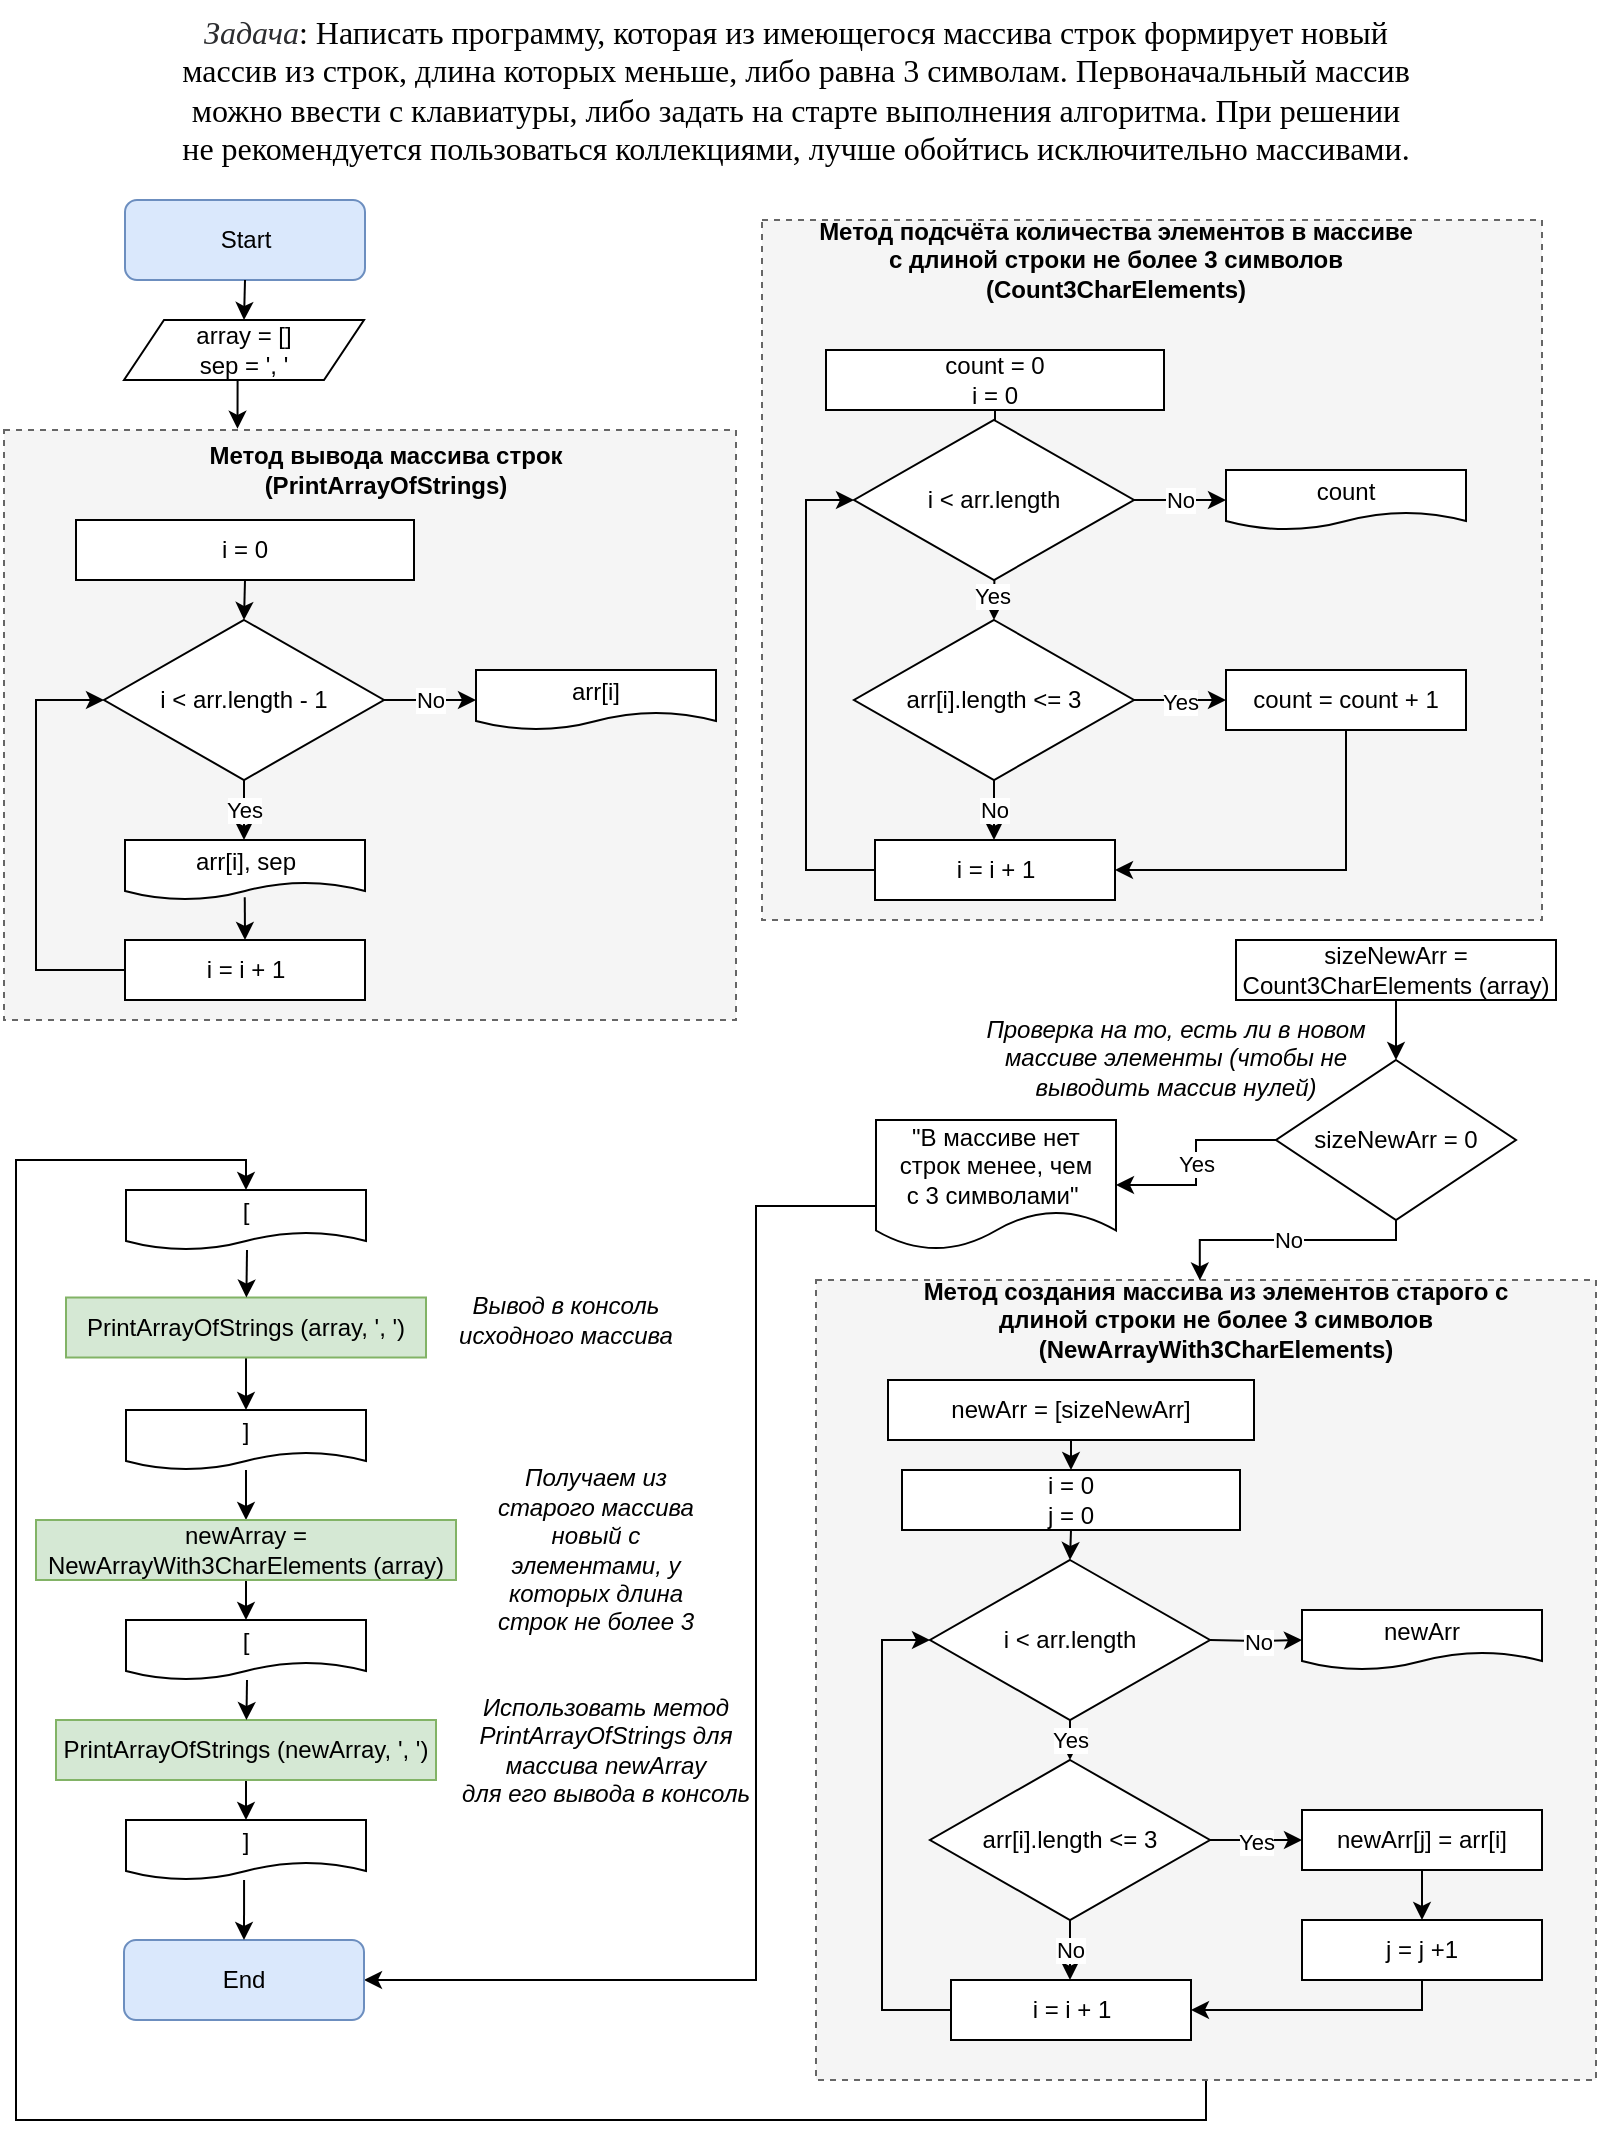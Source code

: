 <mxfile version="21.4.0" type="device">
  <diagram id="bjrp2NSFsT4KaqySF5SZ" name="Страница 1">
    <mxGraphModel dx="1050" dy="549" grid="1" gridSize="10" guides="1" tooltips="1" connect="1" arrows="1" fold="1" page="1" pageScale="1" pageWidth="827" pageHeight="1169" math="0" shadow="0">
      <root>
        <mxCell id="0" />
        <mxCell id="1" parent="0" />
        <mxCell id="-jCwMQG3MdBXtkhS-rPF-176" style="edgeStyle=orthogonalEdgeStyle;rounded=0;orthogonalLoop=1;jettySize=auto;html=1;exitX=0.5;exitY=1;exitDx=0;exitDy=0;entryX=0.5;entryY=0;entryDx=0;entryDy=0;" edge="1" parent="1" source="-jCwMQG3MdBXtkhS-rPF-173" target="-jCwMQG3MdBXtkhS-rPF-101">
          <mxGeometry relative="1" as="geometry">
            <Array as="points">
              <mxPoint x="625" y="1070" />
              <mxPoint x="30" y="1070" />
              <mxPoint x="30" y="590" />
              <mxPoint x="145" y="590" />
            </Array>
          </mxGeometry>
        </mxCell>
        <mxCell id="-jCwMQG3MdBXtkhS-rPF-173" value="" style="rounded=0;whiteSpace=wrap;html=1;dashed=1;fillColor=#f5f5f5;fontColor=#333333;strokeColor=#666666;" vertex="1" parent="1">
          <mxGeometry x="430" y="650" width="390" height="400" as="geometry" />
        </mxCell>
        <mxCell id="-jCwMQG3MdBXtkhS-rPF-57" value="" style="rounded=0;whiteSpace=wrap;html=1;dashed=1;fillColor=#f5f5f5;fontColor=#333333;strokeColor=#666666;" vertex="1" parent="1">
          <mxGeometry x="24" y="225" width="366" height="295" as="geometry" />
        </mxCell>
        <mxCell id="-jCwMQG3MdBXtkhS-rPF-1" value="&lt;font style=&quot;font-size: 16px;&quot; face=&quot;Times New Roman&quot;&gt;&lt;em style=&quot;box-sizing: border-box; color: rgb(44, 45, 48); text-align: start; background-color: rgb(255, 255, 255);&quot;&gt;Задача&lt;/em&gt;: Написать программу, которая из имеющегося массива строк формирует новый массив из строк, длина которых меньше, либо равна 3 символам. Первоначальный массив можно ввести с клавиатуры, либо задать на старте выполнения алгоритма. При решении не рекомендуется пользоваться коллекциями, лучше обойтись исключительно массивами.&lt;/font&gt;" style="text;html=1;strokeColor=none;fillColor=none;align=center;verticalAlign=middle;whiteSpace=wrap;rounded=0;" vertex="1" parent="1">
          <mxGeometry x="110" y="10" width="620" height="90" as="geometry" />
        </mxCell>
        <mxCell id="-jCwMQG3MdBXtkhS-rPF-3" value="Start" style="rounded=1;whiteSpace=wrap;html=1;fillColor=#dae8fc;strokeColor=#6c8ebf;" vertex="1" parent="1">
          <mxGeometry x="84.5" y="110" width="120" height="40" as="geometry" />
        </mxCell>
        <mxCell id="-jCwMQG3MdBXtkhS-rPF-4" style="edgeStyle=orthogonalEdgeStyle;rounded=0;orthogonalLoop=1;jettySize=auto;html=1;exitX=0.5;exitY=1;exitDx=0;exitDy=0;entryX=0.5;entryY=0;entryDx=0;entryDy=0;" edge="1" parent="1" source="-jCwMQG3MdBXtkhS-rPF-5" target="-jCwMQG3MdBXtkhS-rPF-8">
          <mxGeometry relative="1" as="geometry" />
        </mxCell>
        <mxCell id="-jCwMQG3MdBXtkhS-rPF-5" value="i = 0" style="rounded=0;whiteSpace=wrap;html=1;" vertex="1" parent="1">
          <mxGeometry x="60" y="270" width="169" height="30" as="geometry" />
        </mxCell>
        <mxCell id="-jCwMQG3MdBXtkhS-rPF-6" value="Yes" style="edgeStyle=orthogonalEdgeStyle;rounded=0;orthogonalLoop=1;jettySize=auto;html=1;exitX=0.5;exitY=1;exitDx=0;exitDy=0;entryX=0.5;entryY=0;entryDx=0;entryDy=0;" edge="1" parent="1" source="-jCwMQG3MdBXtkhS-rPF-8">
          <mxGeometry relative="1" as="geometry">
            <mxPoint x="144" y="430" as="targetPoint" />
          </mxGeometry>
        </mxCell>
        <mxCell id="-jCwMQG3MdBXtkhS-rPF-7" value="No" style="edgeStyle=orthogonalEdgeStyle;rounded=0;orthogonalLoop=1;jettySize=auto;html=1;exitX=1;exitY=0.5;exitDx=0;exitDy=0;entryX=0;entryY=0.5;entryDx=0;entryDy=0;" edge="1" parent="1" source="-jCwMQG3MdBXtkhS-rPF-8" target="-jCwMQG3MdBXtkhS-rPF-56">
          <mxGeometry relative="1" as="geometry">
            <mxPoint x="254" y="360" as="targetPoint" />
          </mxGeometry>
        </mxCell>
        <mxCell id="-jCwMQG3MdBXtkhS-rPF-8" value="i &amp;lt; arr.length - 1" style="rhombus;whiteSpace=wrap;html=1;" vertex="1" parent="1">
          <mxGeometry x="74" y="320" width="140" height="80" as="geometry" />
        </mxCell>
        <mxCell id="-jCwMQG3MdBXtkhS-rPF-24" style="edgeStyle=orthogonalEdgeStyle;rounded=0;orthogonalLoop=1;jettySize=auto;html=1;exitX=0;exitY=0.5;exitDx=0;exitDy=0;entryX=0;entryY=0.5;entryDx=0;entryDy=0;" edge="1" parent="1" source="-jCwMQG3MdBXtkhS-rPF-25" target="-jCwMQG3MdBXtkhS-rPF-8">
          <mxGeometry relative="1" as="geometry">
            <Array as="points">
              <mxPoint x="40" y="495" />
              <mxPoint x="40" y="360" />
            </Array>
          </mxGeometry>
        </mxCell>
        <mxCell id="-jCwMQG3MdBXtkhS-rPF-25" value="i = i + 1" style="rounded=0;whiteSpace=wrap;html=1;" vertex="1" parent="1">
          <mxGeometry x="84.5" y="480" width="120" height="30" as="geometry" />
        </mxCell>
        <mxCell id="-jCwMQG3MdBXtkhS-rPF-51" value="" style="edgeStyle=orthogonalEdgeStyle;rounded=0;orthogonalLoop=1;jettySize=auto;html=1;exitX=0.5;exitY=1;exitDx=0;exitDy=0;entryX=0.5;entryY=0;entryDx=0;entryDy=0;" edge="1" parent="1" source="-jCwMQG3MdBXtkhS-rPF-3" target="-jCwMQG3MdBXtkhS-rPF-50">
          <mxGeometry relative="1" as="geometry">
            <mxPoint x="145" y="140" as="sourcePoint" />
            <mxPoint x="145" y="320" as="targetPoint" />
          </mxGeometry>
        </mxCell>
        <mxCell id="-jCwMQG3MdBXtkhS-rPF-96" style="edgeStyle=orthogonalEdgeStyle;rounded=0;orthogonalLoop=1;jettySize=auto;html=1;exitX=0.5;exitY=1;exitDx=0;exitDy=0;entryX=0.319;entryY=-0.002;entryDx=0;entryDy=0;entryPerimeter=0;" edge="1" parent="1" source="-jCwMQG3MdBXtkhS-rPF-50" target="-jCwMQG3MdBXtkhS-rPF-57">
          <mxGeometry relative="1" as="geometry">
            <mxPoint x="144" y="220" as="targetPoint" />
          </mxGeometry>
        </mxCell>
        <mxCell id="-jCwMQG3MdBXtkhS-rPF-50" value="array = []&lt;br&gt;sep = &#39;, &#39;" style="shape=parallelogram;perimeter=parallelogramPerimeter;whiteSpace=wrap;html=1;fixedSize=1;" vertex="1" parent="1">
          <mxGeometry x="84" y="170" width="120" height="30" as="geometry" />
        </mxCell>
        <mxCell id="-jCwMQG3MdBXtkhS-rPF-53" value="arr[i], sep" style="shape=document;whiteSpace=wrap;html=1;boundedLbl=1;" vertex="1" parent="1">
          <mxGeometry x="84.5" y="430" width="120" height="30" as="geometry" />
        </mxCell>
        <mxCell id="-jCwMQG3MdBXtkhS-rPF-55" value="" style="endArrow=classic;html=1;rounded=0;entryX=0.5;entryY=0;entryDx=0;entryDy=0;exitX=0.499;exitY=0.953;exitDx=0;exitDy=0;exitPerimeter=0;" edge="1" parent="1" source="-jCwMQG3MdBXtkhS-rPF-53" target="-jCwMQG3MdBXtkhS-rPF-25">
          <mxGeometry width="50" height="50" relative="1" as="geometry">
            <mxPoint x="150" y="470" as="sourcePoint" />
            <mxPoint x="440" y="440" as="targetPoint" />
          </mxGeometry>
        </mxCell>
        <mxCell id="-jCwMQG3MdBXtkhS-rPF-56" value="arr[i]" style="shape=document;whiteSpace=wrap;html=1;boundedLbl=1;" vertex="1" parent="1">
          <mxGeometry x="260" y="345" width="120" height="30" as="geometry" />
        </mxCell>
        <mxCell id="-jCwMQG3MdBXtkhS-rPF-58" value="&lt;b&gt;Метод вывода массива строк (PrintArrayOfStrings)&lt;/b&gt;" style="text;html=1;strokeColor=none;fillColor=none;align=center;verticalAlign=middle;whiteSpace=wrap;rounded=0;" vertex="1" parent="1">
          <mxGeometry x="65" y="230" width="300" height="30" as="geometry" />
        </mxCell>
        <mxCell id="-jCwMQG3MdBXtkhS-rPF-61" value="" style="rounded=0;whiteSpace=wrap;html=1;dashed=1;fillColor=#f5f5f5;fontColor=#333333;strokeColor=#666666;" vertex="1" parent="1">
          <mxGeometry x="403" y="120" width="390" height="350" as="geometry" />
        </mxCell>
        <mxCell id="-jCwMQG3MdBXtkhS-rPF-62" style="edgeStyle=orthogonalEdgeStyle;rounded=0;orthogonalLoop=1;jettySize=auto;html=1;exitX=0.5;exitY=1;exitDx=0;exitDy=0;entryX=0.5;entryY=0;entryDx=0;entryDy=0;" edge="1" parent="1" source="-jCwMQG3MdBXtkhS-rPF-63" target="-jCwMQG3MdBXtkhS-rPF-66">
          <mxGeometry relative="1" as="geometry" />
        </mxCell>
        <mxCell id="-jCwMQG3MdBXtkhS-rPF-163" value="Yes" style="edgeLabel;html=1;align=center;verticalAlign=middle;resizable=0;points=[];" vertex="1" connectable="0" parent="-jCwMQG3MdBXtkhS-rPF-62">
          <mxGeometry x="0.761" y="-1" relative="1" as="geometry">
            <mxPoint as="offset" />
          </mxGeometry>
        </mxCell>
        <mxCell id="-jCwMQG3MdBXtkhS-rPF-63" value="count = 0&lt;br&gt;i = 0" style="rounded=0;whiteSpace=wrap;html=1;" vertex="1" parent="1">
          <mxGeometry x="435" y="185" width="169" height="30" as="geometry" />
        </mxCell>
        <mxCell id="-jCwMQG3MdBXtkhS-rPF-64" value="No" style="edgeStyle=orthogonalEdgeStyle;rounded=0;orthogonalLoop=1;jettySize=auto;html=1;exitX=0.5;exitY=1;exitDx=0;exitDy=0;entryX=0.5;entryY=0;entryDx=0;entryDy=0;" edge="1" parent="1" source="-jCwMQG3MdBXtkhS-rPF-66">
          <mxGeometry relative="1" as="geometry">
            <mxPoint x="519" y="430" as="targetPoint" />
            <Array as="points">
              <mxPoint x="519" y="410" />
              <mxPoint x="519" y="410" />
            </Array>
          </mxGeometry>
        </mxCell>
        <mxCell id="-jCwMQG3MdBXtkhS-rPF-65" value="Yes" style="edgeStyle=orthogonalEdgeStyle;rounded=0;orthogonalLoop=1;jettySize=auto;html=1;exitX=1;exitY=0.5;exitDx=0;exitDy=0;entryX=0;entryY=0.5;entryDx=0;entryDy=0;" edge="1" parent="1" source="-jCwMQG3MdBXtkhS-rPF-66">
          <mxGeometry relative="1" as="geometry">
            <mxPoint x="635" y="360" as="targetPoint" />
          </mxGeometry>
        </mxCell>
        <mxCell id="-jCwMQG3MdBXtkhS-rPF-66" value="arr[i].length &amp;lt;= 3" style="rhombus;whiteSpace=wrap;html=1;" vertex="1" parent="1">
          <mxGeometry x="449" y="320" width="140" height="80" as="geometry" />
        </mxCell>
        <mxCell id="-jCwMQG3MdBXtkhS-rPF-67" style="edgeStyle=orthogonalEdgeStyle;rounded=0;orthogonalLoop=1;jettySize=auto;html=1;exitX=0;exitY=0.5;exitDx=0;exitDy=0;entryX=0;entryY=0.5;entryDx=0;entryDy=0;" edge="1" parent="1" source="-jCwMQG3MdBXtkhS-rPF-68" target="-jCwMQG3MdBXtkhS-rPF-162">
          <mxGeometry relative="1" as="geometry">
            <Array as="points">
              <mxPoint x="425" y="445" />
              <mxPoint x="425" y="260" />
            </Array>
          </mxGeometry>
        </mxCell>
        <mxCell id="-jCwMQG3MdBXtkhS-rPF-68" value="i = i + 1" style="rounded=0;whiteSpace=wrap;html=1;" vertex="1" parent="1">
          <mxGeometry x="459.5" y="430" width="120" height="30" as="geometry" />
        </mxCell>
        <mxCell id="-jCwMQG3MdBXtkhS-rPF-72" value="&lt;b&gt;Метод подсчёта количества элементов в массиве с длиной строки не более 3 символов&lt;br&gt;(Count3CharElements)&lt;/b&gt;" style="text;html=1;strokeColor=none;fillColor=none;align=center;verticalAlign=middle;whiteSpace=wrap;rounded=0;" vertex="1" parent="1">
          <mxGeometry x="430" y="120" width="300" height="40" as="geometry" />
        </mxCell>
        <mxCell id="-jCwMQG3MdBXtkhS-rPF-141" value="Yes" style="edgeStyle=orthogonalEdgeStyle;rounded=0;orthogonalLoop=1;jettySize=auto;html=1;exitX=0;exitY=0.5;exitDx=0;exitDy=0;entryX=1;entryY=0.5;entryDx=0;entryDy=0;" edge="1" parent="1" source="-jCwMQG3MdBXtkhS-rPF-142" target="-jCwMQG3MdBXtkhS-rPF-77">
          <mxGeometry relative="1" as="geometry">
            <mxPoint x="670" y="655" as="sourcePoint" />
          </mxGeometry>
        </mxCell>
        <mxCell id="-jCwMQG3MdBXtkhS-rPF-137" style="edgeStyle=orthogonalEdgeStyle;rounded=0;orthogonalLoop=1;jettySize=auto;html=1;exitX=0;exitY=0.5;exitDx=0;exitDy=0;entryX=1;entryY=0.5;entryDx=0;entryDy=0;" edge="1" parent="1" source="-jCwMQG3MdBXtkhS-rPF-77" target="-jCwMQG3MdBXtkhS-rPF-97">
          <mxGeometry relative="1" as="geometry">
            <Array as="points">
              <mxPoint x="460" y="613" />
              <mxPoint x="400" y="613" />
              <mxPoint x="400" y="1000" />
            </Array>
          </mxGeometry>
        </mxCell>
        <mxCell id="-jCwMQG3MdBXtkhS-rPF-77" value="&quot;В массиве нет&lt;br&gt;строк менее, чем&lt;br&gt;с 3 символами&quot;&amp;nbsp;" style="shape=document;whiteSpace=wrap;html=1;boundedLbl=1;" vertex="1" parent="1">
          <mxGeometry x="460" y="570" width="120" height="65" as="geometry" />
        </mxCell>
        <mxCell id="-jCwMQG3MdBXtkhS-rPF-85" value="&lt;i&gt;Использовать метод PrintArrayOfStrings для массива newArray&lt;br&gt;для его вывода в консоль&lt;/i&gt;" style="text;html=1;strokeColor=none;fillColor=none;align=center;verticalAlign=middle;whiteSpace=wrap;rounded=0;" vertex="1" parent="1">
          <mxGeometry x="245" y="852.5" width="160" height="65" as="geometry" />
        </mxCell>
        <mxCell id="-jCwMQG3MdBXtkhS-rPF-97" value="End" style="rounded=1;whiteSpace=wrap;html=1;fillColor=#dae8fc;strokeColor=#6c8ebf;" vertex="1" parent="1">
          <mxGeometry x="84" y="980" width="120" height="40" as="geometry" />
        </mxCell>
        <mxCell id="-jCwMQG3MdBXtkhS-rPF-185" style="edgeStyle=orthogonalEdgeStyle;rounded=0;orthogonalLoop=1;jettySize=auto;html=1;exitX=0.5;exitY=1;exitDx=0;exitDy=0;entryX=0.5;entryY=0;entryDx=0;entryDy=0;" edge="1" parent="1" source="-jCwMQG3MdBXtkhS-rPF-100" target="-jCwMQG3MdBXtkhS-rPF-105">
          <mxGeometry relative="1" as="geometry" />
        </mxCell>
        <mxCell id="-jCwMQG3MdBXtkhS-rPF-100" value="PrintArrayOfStrings (array, &#39;, &#39;)" style="rounded=0;whiteSpace=wrap;html=1;fillColor=#d5e8d4;strokeColor=#82b366;" vertex="1" parent="1">
          <mxGeometry x="55" y="658.75" width="180" height="30" as="geometry" />
        </mxCell>
        <mxCell id="-jCwMQG3MdBXtkhS-rPF-101" value="[" style="shape=document;whiteSpace=wrap;html=1;boundedLbl=1;" vertex="1" parent="1">
          <mxGeometry x="85" y="605" width="120" height="30" as="geometry" />
        </mxCell>
        <mxCell id="-jCwMQG3MdBXtkhS-rPF-104" value="" style="endArrow=classic;html=1;rounded=0;" edge="1" parent="1" target="-jCwMQG3MdBXtkhS-rPF-100">
          <mxGeometry width="50" height="50" relative="1" as="geometry">
            <mxPoint x="145.5" y="635" as="sourcePoint" />
            <mxPoint x="260.5" y="455" as="targetPoint" />
          </mxGeometry>
        </mxCell>
        <mxCell id="-jCwMQG3MdBXtkhS-rPF-190" style="edgeStyle=orthogonalEdgeStyle;rounded=0;orthogonalLoop=1;jettySize=auto;html=1;entryX=0.5;entryY=0;entryDx=0;entryDy=0;" edge="1" parent="1" source="-jCwMQG3MdBXtkhS-rPF-105" target="-jCwMQG3MdBXtkhS-rPF-108">
          <mxGeometry relative="1" as="geometry" />
        </mxCell>
        <mxCell id="-jCwMQG3MdBXtkhS-rPF-105" value="]" style="shape=document;whiteSpace=wrap;html=1;boundedLbl=1;" vertex="1" parent="1">
          <mxGeometry x="85" y="715" width="120" height="30" as="geometry" />
        </mxCell>
        <mxCell id="-jCwMQG3MdBXtkhS-rPF-134" style="edgeStyle=orthogonalEdgeStyle;rounded=0;orthogonalLoop=1;jettySize=auto;html=1;exitX=0.5;exitY=1;exitDx=0;exitDy=0;entryX=0.5;entryY=0;entryDx=0;entryDy=0;" edge="1" parent="1" source="-jCwMQG3MdBXtkhS-rPF-108" target="-jCwMQG3MdBXtkhS-rPF-131">
          <mxGeometry relative="1" as="geometry" />
        </mxCell>
        <mxCell id="-jCwMQG3MdBXtkhS-rPF-108" value="&lt;span style=&quot;border-color: var(--border-color);&quot;&gt;newArray = NewArrayWith3CharElements (array)&lt;/span&gt;" style="rounded=0;whiteSpace=wrap;html=1;fillColor=#d5e8d4;strokeColor=#82b366;" vertex="1" parent="1">
          <mxGeometry x="40" y="770" width="210" height="30" as="geometry" />
        </mxCell>
        <mxCell id="-jCwMQG3MdBXtkhS-rPF-113" value="&lt;i&gt;Вывод в консоль исходного массива&lt;/i&gt;" style="text;html=1;strokeColor=none;fillColor=none;align=center;verticalAlign=middle;whiteSpace=wrap;rounded=0;" vertex="1" parent="1">
          <mxGeometry x="245" y="651.25" width="120" height="37.5" as="geometry" />
        </mxCell>
        <mxCell id="-jCwMQG3MdBXtkhS-rPF-129" style="edgeStyle=orthogonalEdgeStyle;rounded=0;orthogonalLoop=1;jettySize=auto;html=1;exitX=0.5;exitY=1;exitDx=0;exitDy=0;entryX=0.5;entryY=0;entryDx=0;entryDy=0;" edge="1" parent="1" source="-jCwMQG3MdBXtkhS-rPF-130" target="-jCwMQG3MdBXtkhS-rPF-133">
          <mxGeometry relative="1" as="geometry" />
        </mxCell>
        <mxCell id="-jCwMQG3MdBXtkhS-rPF-130" value="PrintArrayOfStrings (newArray, &#39;, &#39;)" style="rounded=0;whiteSpace=wrap;html=1;fillColor=#d5e8d4;strokeColor=#82b366;" vertex="1" parent="1">
          <mxGeometry x="50" y="870" width="190" height="30" as="geometry" />
        </mxCell>
        <mxCell id="-jCwMQG3MdBXtkhS-rPF-131" value="[" style="shape=document;whiteSpace=wrap;html=1;boundedLbl=1;" vertex="1" parent="1">
          <mxGeometry x="85" y="820" width="120" height="30" as="geometry" />
        </mxCell>
        <mxCell id="-jCwMQG3MdBXtkhS-rPF-132" value="" style="endArrow=classic;html=1;rounded=0;" edge="1" parent="1" target="-jCwMQG3MdBXtkhS-rPF-130">
          <mxGeometry width="50" height="50" relative="1" as="geometry">
            <mxPoint x="145.5" y="850" as="sourcePoint" />
            <mxPoint x="260.5" y="670" as="targetPoint" />
          </mxGeometry>
        </mxCell>
        <mxCell id="-jCwMQG3MdBXtkhS-rPF-133" value="]" style="shape=document;whiteSpace=wrap;html=1;boundedLbl=1;" vertex="1" parent="1">
          <mxGeometry x="85" y="920" width="120" height="30" as="geometry" />
        </mxCell>
        <mxCell id="-jCwMQG3MdBXtkhS-rPF-135" value="&lt;i&gt;Получаем&amp;nbsp;&lt;/i&gt;&lt;i style=&quot;border-color: var(--border-color);&quot;&gt;из старого массива&lt;/i&gt;&lt;i&gt;&lt;br&gt;новый с элементами, у которых длина строк не более 3&lt;/i&gt;" style="text;html=1;strokeColor=none;fillColor=none;align=center;verticalAlign=middle;whiteSpace=wrap;rounded=0;" vertex="1" parent="1">
          <mxGeometry x="260" y="745" width="120" height="80" as="geometry" />
        </mxCell>
        <mxCell id="-jCwMQG3MdBXtkhS-rPF-136" value="" style="endArrow=classic;html=1;rounded=0;entryX=0.5;entryY=0;entryDx=0;entryDy=0;exitX=0.492;exitY=1;exitDx=0;exitDy=0;exitPerimeter=0;" edge="1" parent="1" source="-jCwMQG3MdBXtkhS-rPF-133" target="-jCwMQG3MdBXtkhS-rPF-97">
          <mxGeometry width="50" height="50" relative="1" as="geometry">
            <mxPoint x="440" y="850" as="sourcePoint" />
            <mxPoint x="490" y="800" as="targetPoint" />
          </mxGeometry>
        </mxCell>
        <mxCell id="-jCwMQG3MdBXtkhS-rPF-138" value="&lt;i&gt;Проверка на то, есть ли в новом массиве элементы (чтобы не выводить массив нулей)&lt;/i&gt;" style="text;html=1;strokeColor=none;fillColor=none;align=center;verticalAlign=middle;whiteSpace=wrap;rounded=0;" vertex="1" parent="1">
          <mxGeometry x="510" y="520" width="200" height="37.5" as="geometry" />
        </mxCell>
        <mxCell id="-jCwMQG3MdBXtkhS-rPF-139" value="count = count + 1" style="rounded=0;whiteSpace=wrap;html=1;" vertex="1" parent="1">
          <mxGeometry x="635" y="345" width="120" height="30" as="geometry" />
        </mxCell>
        <mxCell id="-jCwMQG3MdBXtkhS-rPF-174" value="No" style="edgeStyle=orthogonalEdgeStyle;rounded=0;orthogonalLoop=1;jettySize=auto;html=1;exitX=0.5;exitY=1;exitDx=0;exitDy=0;entryX=0.473;entryY=0.005;entryDx=0;entryDy=0;entryPerimeter=0;" edge="1" parent="1" source="-jCwMQG3MdBXtkhS-rPF-142" target="-jCwMQG3MdBXtkhS-rPF-147">
          <mxGeometry relative="1" as="geometry">
            <Array as="points">
              <mxPoint x="720" y="630" />
              <mxPoint x="622" y="630" />
            </Array>
          </mxGeometry>
        </mxCell>
        <mxCell id="-jCwMQG3MdBXtkhS-rPF-142" value="sizeNewArr = 0" style="rhombus;whiteSpace=wrap;html=1;" vertex="1" parent="1">
          <mxGeometry x="660" y="540" width="120" height="80" as="geometry" />
        </mxCell>
        <mxCell id="-jCwMQG3MdBXtkhS-rPF-144" value="" style="endArrow=classic;html=1;rounded=0;entryX=1;entryY=0.5;entryDx=0;entryDy=0;exitX=0.5;exitY=1;exitDx=0;exitDy=0;" edge="1" parent="1" source="-jCwMQG3MdBXtkhS-rPF-139" target="-jCwMQG3MdBXtkhS-rPF-68">
          <mxGeometry width="50" height="50" relative="1" as="geometry">
            <mxPoint x="697.16" y="429.79" as="sourcePoint" />
            <mxPoint x="695" y="515" as="targetPoint" />
            <Array as="points">
              <mxPoint x="695" y="445" />
            </Array>
          </mxGeometry>
        </mxCell>
        <mxCell id="-jCwMQG3MdBXtkhS-rPF-161" style="edgeStyle=orthogonalEdgeStyle;rounded=0;orthogonalLoop=1;jettySize=auto;html=1;exitX=0.5;exitY=1;exitDx=0;exitDy=0;entryX=0.5;entryY=0;entryDx=0;entryDy=0;" edge="1" parent="1" source="-jCwMQG3MdBXtkhS-rPF-145" target="-jCwMQG3MdBXtkhS-rPF-150">
          <mxGeometry relative="1" as="geometry" />
        </mxCell>
        <mxCell id="-jCwMQG3MdBXtkhS-rPF-145" value="newArr = [sizeNewArr]" style="rounded=0;whiteSpace=wrap;html=1;" vertex="1" parent="1">
          <mxGeometry x="466" y="700" width="183" height="30" as="geometry" />
        </mxCell>
        <mxCell id="-jCwMQG3MdBXtkhS-rPF-147" value="&lt;b&gt;Метод создания массива из элементов старого с длиной строки не более 3 символов&lt;br&gt;(NewArrayWith3CharElements)&lt;/b&gt;" style="text;html=1;strokeColor=none;fillColor=none;align=center;verticalAlign=middle;whiteSpace=wrap;rounded=0;" vertex="1" parent="1">
          <mxGeometry x="480" y="650" width="300" height="40" as="geometry" />
        </mxCell>
        <mxCell id="-jCwMQG3MdBXtkhS-rPF-149" value="Yes" style="edgeStyle=orthogonalEdgeStyle;rounded=0;orthogonalLoop=1;jettySize=auto;html=1;exitX=0.5;exitY=1;exitDx=0;exitDy=0;entryX=0.5;entryY=0;entryDx=0;entryDy=0;" edge="1" parent="1" source="-jCwMQG3MdBXtkhS-rPF-167" target="-jCwMQG3MdBXtkhS-rPF-153">
          <mxGeometry relative="1" as="geometry" />
        </mxCell>
        <mxCell id="-jCwMQG3MdBXtkhS-rPF-150" value="i = 0&lt;br&gt;j = 0" style="rounded=0;whiteSpace=wrap;html=1;" vertex="1" parent="1">
          <mxGeometry x="473" y="745" width="169" height="30" as="geometry" />
        </mxCell>
        <mxCell id="-jCwMQG3MdBXtkhS-rPF-151" value="No" style="edgeStyle=orthogonalEdgeStyle;rounded=0;orthogonalLoop=1;jettySize=auto;html=1;exitX=0.5;exitY=1;exitDx=0;exitDy=0;entryX=0.5;entryY=0;entryDx=0;entryDy=0;" edge="1" parent="1" source="-jCwMQG3MdBXtkhS-rPF-153">
          <mxGeometry relative="1" as="geometry">
            <mxPoint x="557" y="1000" as="targetPoint" />
            <Array as="points">
              <mxPoint x="557" y="980" />
              <mxPoint x="557" y="980" />
            </Array>
          </mxGeometry>
        </mxCell>
        <mxCell id="-jCwMQG3MdBXtkhS-rPF-152" value="Yes" style="edgeStyle=orthogonalEdgeStyle;rounded=0;orthogonalLoop=1;jettySize=auto;html=1;exitX=1;exitY=0.5;exitDx=0;exitDy=0;entryX=0;entryY=0.5;entryDx=0;entryDy=0;" edge="1" parent="1" source="-jCwMQG3MdBXtkhS-rPF-153">
          <mxGeometry relative="1" as="geometry">
            <mxPoint x="673" y="930" as="targetPoint" />
          </mxGeometry>
        </mxCell>
        <mxCell id="-jCwMQG3MdBXtkhS-rPF-153" value="arr[i].length &amp;lt;= 3" style="rhombus;whiteSpace=wrap;html=1;" vertex="1" parent="1">
          <mxGeometry x="487" y="890" width="140" height="80" as="geometry" />
        </mxCell>
        <mxCell id="-jCwMQG3MdBXtkhS-rPF-154" style="edgeStyle=orthogonalEdgeStyle;rounded=0;orthogonalLoop=1;jettySize=auto;html=1;exitX=0;exitY=0.5;exitDx=0;exitDy=0;entryX=0;entryY=0.5;entryDx=0;entryDy=0;" edge="1" parent="1" source="-jCwMQG3MdBXtkhS-rPF-155" target="-jCwMQG3MdBXtkhS-rPF-167">
          <mxGeometry relative="1" as="geometry">
            <Array as="points">
              <mxPoint x="463" y="1015" />
              <mxPoint x="463" y="830" />
            </Array>
          </mxGeometry>
        </mxCell>
        <mxCell id="-jCwMQG3MdBXtkhS-rPF-155" value="i = i + 1" style="rounded=0;whiteSpace=wrap;html=1;" vertex="1" parent="1">
          <mxGeometry x="497.5" y="1000" width="120" height="30" as="geometry" />
        </mxCell>
        <mxCell id="-jCwMQG3MdBXtkhS-rPF-157" value="newArr[j] = arr[i]" style="rounded=0;whiteSpace=wrap;html=1;" vertex="1" parent="1">
          <mxGeometry x="673" y="915" width="120" height="30" as="geometry" />
        </mxCell>
        <mxCell id="-jCwMQG3MdBXtkhS-rPF-158" value="" style="endArrow=classic;html=1;rounded=0;entryX=0.5;entryY=0;entryDx=0;entryDy=0;exitX=0.5;exitY=1;exitDx=0;exitDy=0;" edge="1" parent="1" source="-jCwMQG3MdBXtkhS-rPF-157">
          <mxGeometry width="50" height="50" relative="1" as="geometry">
            <mxPoint x="393" y="1135" as="sourcePoint" />
            <mxPoint x="733" y="970" as="targetPoint" />
          </mxGeometry>
        </mxCell>
        <mxCell id="-jCwMQG3MdBXtkhS-rPF-159" value="" style="endArrow=classic;html=1;rounded=0;entryX=1;entryY=0.5;entryDx=0;entryDy=0;exitX=0.5;exitY=1;exitDx=0;exitDy=0;exitPerimeter=0;" edge="1" parent="1" target="-jCwMQG3MdBXtkhS-rPF-155">
          <mxGeometry width="50" height="50" relative="1" as="geometry">
            <mxPoint x="733" y="1000" as="sourcePoint" />
            <mxPoint x="733" y="1085" as="targetPoint" />
            <Array as="points">
              <mxPoint x="733" y="1015" />
            </Array>
          </mxGeometry>
        </mxCell>
        <mxCell id="-jCwMQG3MdBXtkhS-rPF-165" value="No" style="edgeStyle=orthogonalEdgeStyle;rounded=0;orthogonalLoop=1;jettySize=auto;html=1;exitX=1;exitY=0.5;exitDx=0;exitDy=0;entryX=0;entryY=0.5;entryDx=0;entryDy=0;" edge="1" parent="1" source="-jCwMQG3MdBXtkhS-rPF-162" target="-jCwMQG3MdBXtkhS-rPF-164">
          <mxGeometry relative="1" as="geometry" />
        </mxCell>
        <mxCell id="-jCwMQG3MdBXtkhS-rPF-162" value="i &amp;lt; arr.length" style="rhombus;whiteSpace=wrap;html=1;" vertex="1" parent="1">
          <mxGeometry x="449" y="220" width="140" height="80" as="geometry" />
        </mxCell>
        <mxCell id="-jCwMQG3MdBXtkhS-rPF-164" value="count" style="shape=document;whiteSpace=wrap;html=1;boundedLbl=1;" vertex="1" parent="1">
          <mxGeometry x="635" y="245" width="120" height="30" as="geometry" />
        </mxCell>
        <mxCell id="-jCwMQG3MdBXtkhS-rPF-169" style="edgeStyle=orthogonalEdgeStyle;rounded=0;orthogonalLoop=1;jettySize=auto;html=1;exitX=0.5;exitY=1;exitDx=0;exitDy=0;entryX=0.5;entryY=0;entryDx=0;entryDy=0;" edge="1" parent="1" source="-jCwMQG3MdBXtkhS-rPF-166" target="-jCwMQG3MdBXtkhS-rPF-142">
          <mxGeometry relative="1" as="geometry" />
        </mxCell>
        <mxCell id="-jCwMQG3MdBXtkhS-rPF-166" value="&lt;span style=&quot;border-color: var(--border-color);&quot;&gt;sizeNewArr = Count3CharElements (array)&lt;/span&gt;" style="rounded=0;whiteSpace=wrap;html=1;" vertex="1" parent="1">
          <mxGeometry x="640" y="480" width="160" height="30" as="geometry" />
        </mxCell>
        <mxCell id="-jCwMQG3MdBXtkhS-rPF-168" value="" style="edgeStyle=orthogonalEdgeStyle;rounded=0;orthogonalLoop=1;jettySize=auto;html=1;exitX=0.5;exitY=1;exitDx=0;exitDy=0;entryX=0.5;entryY=0;entryDx=0;entryDy=0;" edge="1" parent="1" source="-jCwMQG3MdBXtkhS-rPF-150" target="-jCwMQG3MdBXtkhS-rPF-167">
          <mxGeometry relative="1" as="geometry">
            <mxPoint x="558" y="775" as="sourcePoint" />
            <mxPoint x="557" y="890" as="targetPoint" />
          </mxGeometry>
        </mxCell>
        <mxCell id="-jCwMQG3MdBXtkhS-rPF-167" value="i &amp;lt; arr.length" style="rhombus;whiteSpace=wrap;html=1;" vertex="1" parent="1">
          <mxGeometry x="487" y="790" width="140" height="80" as="geometry" />
        </mxCell>
        <mxCell id="-jCwMQG3MdBXtkhS-rPF-170" value="No" style="edgeStyle=orthogonalEdgeStyle;rounded=0;orthogonalLoop=1;jettySize=auto;html=1;exitX=1;exitY=0.5;exitDx=0;exitDy=0;entryX=0;entryY=0.5;entryDx=0;entryDy=0;" edge="1" parent="1" target="-jCwMQG3MdBXtkhS-rPF-171">
          <mxGeometry relative="1" as="geometry">
            <mxPoint x="627" y="830" as="sourcePoint" />
          </mxGeometry>
        </mxCell>
        <mxCell id="-jCwMQG3MdBXtkhS-rPF-171" value="newArr" style="shape=document;whiteSpace=wrap;html=1;boundedLbl=1;" vertex="1" parent="1">
          <mxGeometry x="673" y="815" width="120" height="30" as="geometry" />
        </mxCell>
        <mxCell id="-jCwMQG3MdBXtkhS-rPF-172" value="j = j +1" style="rounded=0;whiteSpace=wrap;html=1;" vertex="1" parent="1">
          <mxGeometry x="673" y="970" width="120" height="30" as="geometry" />
        </mxCell>
      </root>
    </mxGraphModel>
  </diagram>
</mxfile>
